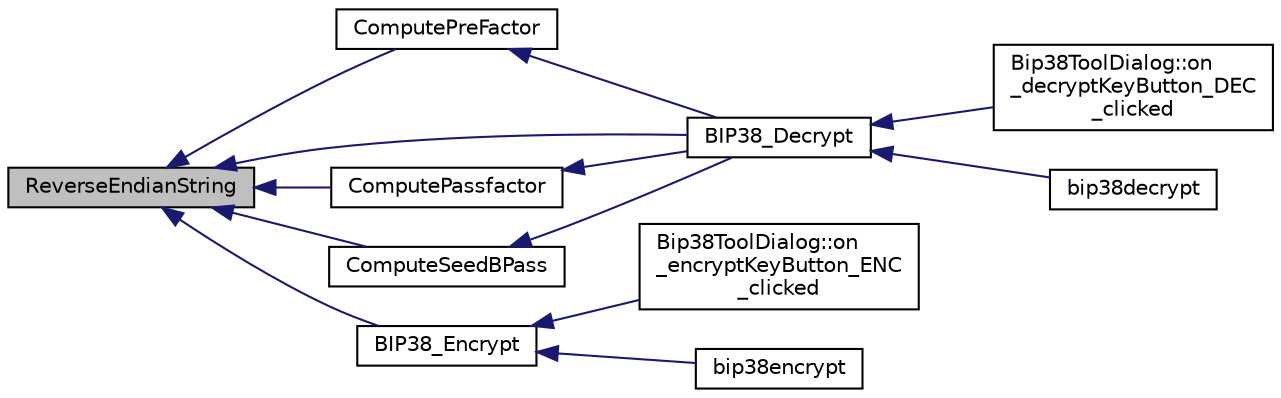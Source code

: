 digraph "ReverseEndianString"
{
  edge [fontname="Helvetica",fontsize="10",labelfontname="Helvetica",labelfontsize="10"];
  node [fontname="Helvetica",fontsize="10",shape=record];
  rankdir="LR";
  Node262 [label="ReverseEndianString",height=0.2,width=0.4,color="black", fillcolor="grey75", style="filled", fontcolor="black"];
  Node262 -> Node263 [dir="back",color="midnightblue",fontsize="10",style="solid",fontname="Helvetica"];
  Node263 [label="ComputePreFactor",height=0.2,width=0.4,color="black", fillcolor="white", style="filled",URL="$bip38_8h.html#a05494d3b37cb18ba69ba99551af8d044"];
  Node263 -> Node264 [dir="back",color="midnightblue",fontsize="10",style="solid",fontname="Helvetica"];
  Node264 [label="BIP38_Decrypt",height=0.2,width=0.4,color="black", fillcolor="white", style="filled",URL="$bip38_8h.html#a3a8abd78d8750c4c7622d7acd3815743"];
  Node264 -> Node265 [dir="back",color="midnightblue",fontsize="10",style="solid",fontname="Helvetica"];
  Node265 [label="Bip38ToolDialog::on\l_decryptKeyButton_DEC\l_clicked",height=0.2,width=0.4,color="black", fillcolor="white", style="filled",URL="$class_bip38_tool_dialog.html#a7675f3df0cc4dc22a100052a5b099191"];
  Node264 -> Node266 [dir="back",color="midnightblue",fontsize="10",style="solid",fontname="Helvetica"];
  Node266 [label="bip38decrypt",height=0.2,width=0.4,color="black", fillcolor="white", style="filled",URL="$rpcdump_8cpp.html#a64a0e2e87f6d741efd662ac94080159d"];
  Node262 -> Node267 [dir="back",color="midnightblue",fontsize="10",style="solid",fontname="Helvetica"];
  Node267 [label="ComputePassfactor",height=0.2,width=0.4,color="black", fillcolor="white", style="filled",URL="$bip38_8h.html#aad5979e1ec2148383177c9b8e6380259"];
  Node267 -> Node264 [dir="back",color="midnightblue",fontsize="10",style="solid",fontname="Helvetica"];
  Node262 -> Node268 [dir="back",color="midnightblue",fontsize="10",style="solid",fontname="Helvetica"];
  Node268 [label="ComputeSeedBPass",height=0.2,width=0.4,color="black", fillcolor="white", style="filled",URL="$bip38_8h.html#a1f42383a6bc8295fba2d0108a4abd194"];
  Node268 -> Node264 [dir="back",color="midnightblue",fontsize="10",style="solid",fontname="Helvetica"];
  Node262 -> Node269 [dir="back",color="midnightblue",fontsize="10",style="solid",fontname="Helvetica"];
  Node269 [label="BIP38_Encrypt",height=0.2,width=0.4,color="black", fillcolor="white", style="filled",URL="$bip38_8h.html#a510b9177c784d15ff57c01b12ccfa674"];
  Node269 -> Node270 [dir="back",color="midnightblue",fontsize="10",style="solid",fontname="Helvetica"];
  Node270 [label="Bip38ToolDialog::on\l_encryptKeyButton_ENC\l_clicked",height=0.2,width=0.4,color="black", fillcolor="white", style="filled",URL="$class_bip38_tool_dialog.html#a31cdc41e507628f2cd413e9df57c5770"];
  Node269 -> Node271 [dir="back",color="midnightblue",fontsize="10",style="solid",fontname="Helvetica"];
  Node271 [label="bip38encrypt",height=0.2,width=0.4,color="black", fillcolor="white", style="filled",URL="$rpcdump_8cpp.html#a303f255a7509999ce1e535d5e7bb220d"];
  Node262 -> Node264 [dir="back",color="midnightblue",fontsize="10",style="solid",fontname="Helvetica"];
}
